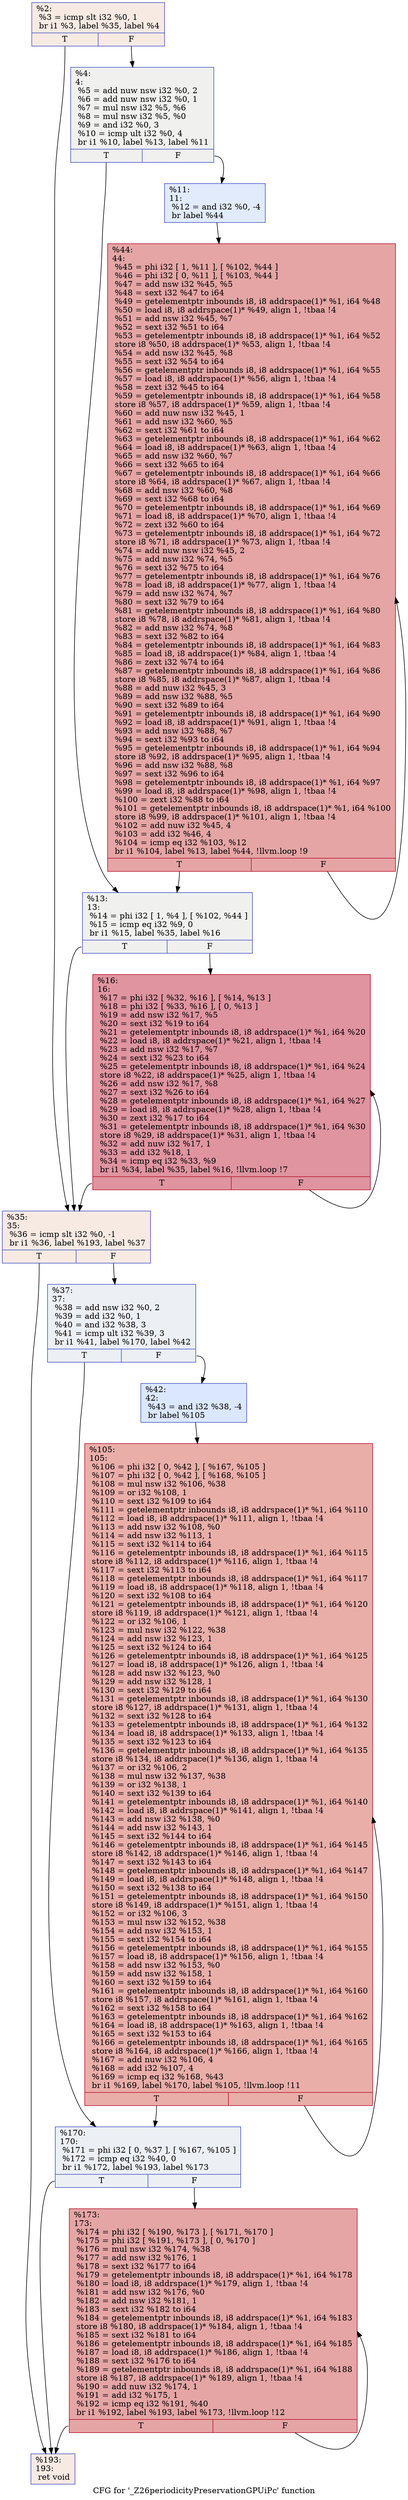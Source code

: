 digraph "CFG for '_Z26periodicityPreservationGPUiPc' function" {
	label="CFG for '_Z26periodicityPreservationGPUiPc' function";

	Node0x5a5bf50 [shape=record,color="#3d50c3ff", style=filled, fillcolor="#eed0c070",label="{%2:\l  %3 = icmp slt i32 %0, 1\l  br i1 %3, label %35, label %4\l|{<s0>T|<s1>F}}"];
	Node0x5a5bf50:s0 -> Node0x5a5c6b0;
	Node0x5a5bf50:s1 -> Node0x5a5c740;
	Node0x5a5c740 [shape=record,color="#3d50c3ff", style=filled, fillcolor="#dedcdb70",label="{%4:\l4:                                                \l  %5 = add nuw nsw i32 %0, 2\l  %6 = add nuw nsw i32 %0, 1\l  %7 = mul nsw i32 %5, %6\l  %8 = mul nsw i32 %5, %0\l  %9 = and i32 %0, 3\l  %10 = icmp ult i32 %0, 4\l  br i1 %10, label %13, label %11\l|{<s0>T|<s1>F}}"];
	Node0x5a5c740:s0 -> Node0x5a5c880;
	Node0x5a5c740:s1 -> Node0x5a5cd20;
	Node0x5a5cd20 [shape=record,color="#3d50c3ff", style=filled, fillcolor="#bbd1f870",label="{%11:\l11:                                               \l  %12 = and i32 %0, -4\l  br label %44\l}"];
	Node0x5a5cd20 -> Node0x5a5cf20;
	Node0x5a5c880 [shape=record,color="#3d50c3ff", style=filled, fillcolor="#dedcdb70",label="{%13:\l13:                                               \l  %14 = phi i32 [ 1, %4 ], [ %102, %44 ]\l  %15 = icmp eq i32 %9, 0\l  br i1 %15, label %35, label %16\l|{<s0>T|<s1>F}}"];
	Node0x5a5c880:s0 -> Node0x5a5c6b0;
	Node0x5a5c880:s1 -> Node0x5a5d180;
	Node0x5a5d180 [shape=record,color="#b70d28ff", style=filled, fillcolor="#b70d2870",label="{%16:\l16:                                               \l  %17 = phi i32 [ %32, %16 ], [ %14, %13 ]\l  %18 = phi i32 [ %33, %16 ], [ 0, %13 ]\l  %19 = add nsw i32 %17, %5\l  %20 = sext i32 %19 to i64\l  %21 = getelementptr inbounds i8, i8 addrspace(1)* %1, i64 %20\l  %22 = load i8, i8 addrspace(1)* %21, align 1, !tbaa !4\l  %23 = add nsw i32 %17, %7\l  %24 = sext i32 %23 to i64\l  %25 = getelementptr inbounds i8, i8 addrspace(1)* %1, i64 %24\l  store i8 %22, i8 addrspace(1)* %25, align 1, !tbaa !4\l  %26 = add nsw i32 %17, %8\l  %27 = sext i32 %26 to i64\l  %28 = getelementptr inbounds i8, i8 addrspace(1)* %1, i64 %27\l  %29 = load i8, i8 addrspace(1)* %28, align 1, !tbaa !4\l  %30 = zext i32 %17 to i64\l  %31 = getelementptr inbounds i8, i8 addrspace(1)* %1, i64 %30\l  store i8 %29, i8 addrspace(1)* %31, align 1, !tbaa !4\l  %32 = add nuw i32 %17, 1\l  %33 = add i32 %18, 1\l  %34 = icmp eq i32 %33, %9\l  br i1 %34, label %35, label %16, !llvm.loop !7\l|{<s0>T|<s1>F}}"];
	Node0x5a5d180:s0 -> Node0x5a5c6b0;
	Node0x5a5d180:s1 -> Node0x5a5d180;
	Node0x5a5c6b0 [shape=record,color="#3d50c3ff", style=filled, fillcolor="#eed0c070",label="{%35:\l35:                                               \l  %36 = icmp slt i32 %0, -1\l  br i1 %36, label %193, label %37\l|{<s0>T|<s1>F}}"];
	Node0x5a5c6b0:s0 -> Node0x5a5f3c0;
	Node0x5a5c6b0:s1 -> Node0x5a5f410;
	Node0x5a5f410 [shape=record,color="#3d50c3ff", style=filled, fillcolor="#d4dbe670",label="{%37:\l37:                                               \l  %38 = add nsw i32 %0, 2\l  %39 = add i32 %0, 1\l  %40 = and i32 %38, 3\l  %41 = icmp ult i32 %39, 3\l  br i1 %41, label %170, label %42\l|{<s0>T|<s1>F}}"];
	Node0x5a5f410:s0 -> Node0x5a5f750;
	Node0x5a5f410:s1 -> Node0x5a5f7a0;
	Node0x5a5f7a0 [shape=record,color="#3d50c3ff", style=filled, fillcolor="#aec9fc70",label="{%42:\l42:                                               \l  %43 = and i32 %38, -4\l  br label %105\l}"];
	Node0x5a5f7a0 -> Node0x5a5f970;
	Node0x5a5cf20 [shape=record,color="#b70d28ff", style=filled, fillcolor="#c5333470",label="{%44:\l44:                                               \l  %45 = phi i32 [ 1, %11 ], [ %102, %44 ]\l  %46 = phi i32 [ 0, %11 ], [ %103, %44 ]\l  %47 = add nsw i32 %45, %5\l  %48 = sext i32 %47 to i64\l  %49 = getelementptr inbounds i8, i8 addrspace(1)* %1, i64 %48\l  %50 = load i8, i8 addrspace(1)* %49, align 1, !tbaa !4\l  %51 = add nsw i32 %45, %7\l  %52 = sext i32 %51 to i64\l  %53 = getelementptr inbounds i8, i8 addrspace(1)* %1, i64 %52\l  store i8 %50, i8 addrspace(1)* %53, align 1, !tbaa !4\l  %54 = add nsw i32 %45, %8\l  %55 = sext i32 %54 to i64\l  %56 = getelementptr inbounds i8, i8 addrspace(1)* %1, i64 %55\l  %57 = load i8, i8 addrspace(1)* %56, align 1, !tbaa !4\l  %58 = zext i32 %45 to i64\l  %59 = getelementptr inbounds i8, i8 addrspace(1)* %1, i64 %58\l  store i8 %57, i8 addrspace(1)* %59, align 1, !tbaa !4\l  %60 = add nuw nsw i32 %45, 1\l  %61 = add nsw i32 %60, %5\l  %62 = sext i32 %61 to i64\l  %63 = getelementptr inbounds i8, i8 addrspace(1)* %1, i64 %62\l  %64 = load i8, i8 addrspace(1)* %63, align 1, !tbaa !4\l  %65 = add nsw i32 %60, %7\l  %66 = sext i32 %65 to i64\l  %67 = getelementptr inbounds i8, i8 addrspace(1)* %1, i64 %66\l  store i8 %64, i8 addrspace(1)* %67, align 1, !tbaa !4\l  %68 = add nsw i32 %60, %8\l  %69 = sext i32 %68 to i64\l  %70 = getelementptr inbounds i8, i8 addrspace(1)* %1, i64 %69\l  %71 = load i8, i8 addrspace(1)* %70, align 1, !tbaa !4\l  %72 = zext i32 %60 to i64\l  %73 = getelementptr inbounds i8, i8 addrspace(1)* %1, i64 %72\l  store i8 %71, i8 addrspace(1)* %73, align 1, !tbaa !4\l  %74 = add nuw nsw i32 %45, 2\l  %75 = add nsw i32 %74, %5\l  %76 = sext i32 %75 to i64\l  %77 = getelementptr inbounds i8, i8 addrspace(1)* %1, i64 %76\l  %78 = load i8, i8 addrspace(1)* %77, align 1, !tbaa !4\l  %79 = add nsw i32 %74, %7\l  %80 = sext i32 %79 to i64\l  %81 = getelementptr inbounds i8, i8 addrspace(1)* %1, i64 %80\l  store i8 %78, i8 addrspace(1)* %81, align 1, !tbaa !4\l  %82 = add nsw i32 %74, %8\l  %83 = sext i32 %82 to i64\l  %84 = getelementptr inbounds i8, i8 addrspace(1)* %1, i64 %83\l  %85 = load i8, i8 addrspace(1)* %84, align 1, !tbaa !4\l  %86 = zext i32 %74 to i64\l  %87 = getelementptr inbounds i8, i8 addrspace(1)* %1, i64 %86\l  store i8 %85, i8 addrspace(1)* %87, align 1, !tbaa !4\l  %88 = add nuw i32 %45, 3\l  %89 = add nsw i32 %88, %5\l  %90 = sext i32 %89 to i64\l  %91 = getelementptr inbounds i8, i8 addrspace(1)* %1, i64 %90\l  %92 = load i8, i8 addrspace(1)* %91, align 1, !tbaa !4\l  %93 = add nsw i32 %88, %7\l  %94 = sext i32 %93 to i64\l  %95 = getelementptr inbounds i8, i8 addrspace(1)* %1, i64 %94\l  store i8 %92, i8 addrspace(1)* %95, align 1, !tbaa !4\l  %96 = add nsw i32 %88, %8\l  %97 = sext i32 %96 to i64\l  %98 = getelementptr inbounds i8, i8 addrspace(1)* %1, i64 %97\l  %99 = load i8, i8 addrspace(1)* %98, align 1, !tbaa !4\l  %100 = zext i32 %88 to i64\l  %101 = getelementptr inbounds i8, i8 addrspace(1)* %1, i64 %100\l  store i8 %99, i8 addrspace(1)* %101, align 1, !tbaa !4\l  %102 = add nuw i32 %45, 4\l  %103 = add i32 %46, 4\l  %104 = icmp eq i32 %103, %12\l  br i1 %104, label %13, label %44, !llvm.loop !9\l|{<s0>T|<s1>F}}"];
	Node0x5a5cf20:s0 -> Node0x5a5c880;
	Node0x5a5cf20:s1 -> Node0x5a5cf20;
	Node0x5a5f970 [shape=record,color="#b70d28ff", style=filled, fillcolor="#d0473d70",label="{%105:\l105:                                              \l  %106 = phi i32 [ 0, %42 ], [ %167, %105 ]\l  %107 = phi i32 [ 0, %42 ], [ %168, %105 ]\l  %108 = mul nsw i32 %106, %38\l  %109 = or i32 %108, 1\l  %110 = sext i32 %109 to i64\l  %111 = getelementptr inbounds i8, i8 addrspace(1)* %1, i64 %110\l  %112 = load i8, i8 addrspace(1)* %111, align 1, !tbaa !4\l  %113 = add nsw i32 %108, %0\l  %114 = add nsw i32 %113, 1\l  %115 = sext i32 %114 to i64\l  %116 = getelementptr inbounds i8, i8 addrspace(1)* %1, i64 %115\l  store i8 %112, i8 addrspace(1)* %116, align 1, !tbaa !4\l  %117 = sext i32 %113 to i64\l  %118 = getelementptr inbounds i8, i8 addrspace(1)* %1, i64 %117\l  %119 = load i8, i8 addrspace(1)* %118, align 1, !tbaa !4\l  %120 = sext i32 %108 to i64\l  %121 = getelementptr inbounds i8, i8 addrspace(1)* %1, i64 %120\l  store i8 %119, i8 addrspace(1)* %121, align 1, !tbaa !4\l  %122 = or i32 %106, 1\l  %123 = mul nsw i32 %122, %38\l  %124 = add nsw i32 %123, 1\l  %125 = sext i32 %124 to i64\l  %126 = getelementptr inbounds i8, i8 addrspace(1)* %1, i64 %125\l  %127 = load i8, i8 addrspace(1)* %126, align 1, !tbaa !4\l  %128 = add nsw i32 %123, %0\l  %129 = add nsw i32 %128, 1\l  %130 = sext i32 %129 to i64\l  %131 = getelementptr inbounds i8, i8 addrspace(1)* %1, i64 %130\l  store i8 %127, i8 addrspace(1)* %131, align 1, !tbaa !4\l  %132 = sext i32 %128 to i64\l  %133 = getelementptr inbounds i8, i8 addrspace(1)* %1, i64 %132\l  %134 = load i8, i8 addrspace(1)* %133, align 1, !tbaa !4\l  %135 = sext i32 %123 to i64\l  %136 = getelementptr inbounds i8, i8 addrspace(1)* %1, i64 %135\l  store i8 %134, i8 addrspace(1)* %136, align 1, !tbaa !4\l  %137 = or i32 %106, 2\l  %138 = mul nsw i32 %137, %38\l  %139 = or i32 %138, 1\l  %140 = sext i32 %139 to i64\l  %141 = getelementptr inbounds i8, i8 addrspace(1)* %1, i64 %140\l  %142 = load i8, i8 addrspace(1)* %141, align 1, !tbaa !4\l  %143 = add nsw i32 %138, %0\l  %144 = add nsw i32 %143, 1\l  %145 = sext i32 %144 to i64\l  %146 = getelementptr inbounds i8, i8 addrspace(1)* %1, i64 %145\l  store i8 %142, i8 addrspace(1)* %146, align 1, !tbaa !4\l  %147 = sext i32 %143 to i64\l  %148 = getelementptr inbounds i8, i8 addrspace(1)* %1, i64 %147\l  %149 = load i8, i8 addrspace(1)* %148, align 1, !tbaa !4\l  %150 = sext i32 %138 to i64\l  %151 = getelementptr inbounds i8, i8 addrspace(1)* %1, i64 %150\l  store i8 %149, i8 addrspace(1)* %151, align 1, !tbaa !4\l  %152 = or i32 %106, 3\l  %153 = mul nsw i32 %152, %38\l  %154 = add nsw i32 %153, 1\l  %155 = sext i32 %154 to i64\l  %156 = getelementptr inbounds i8, i8 addrspace(1)* %1, i64 %155\l  %157 = load i8, i8 addrspace(1)* %156, align 1, !tbaa !4\l  %158 = add nsw i32 %153, %0\l  %159 = add nsw i32 %158, 1\l  %160 = sext i32 %159 to i64\l  %161 = getelementptr inbounds i8, i8 addrspace(1)* %1, i64 %160\l  store i8 %157, i8 addrspace(1)* %161, align 1, !tbaa !4\l  %162 = sext i32 %158 to i64\l  %163 = getelementptr inbounds i8, i8 addrspace(1)* %1, i64 %162\l  %164 = load i8, i8 addrspace(1)* %163, align 1, !tbaa !4\l  %165 = sext i32 %153 to i64\l  %166 = getelementptr inbounds i8, i8 addrspace(1)* %1, i64 %165\l  store i8 %164, i8 addrspace(1)* %166, align 1, !tbaa !4\l  %167 = add nuw i32 %106, 4\l  %168 = add i32 %107, 4\l  %169 = icmp eq i32 %168, %43\l  br i1 %169, label %170, label %105, !llvm.loop !11\l|{<s0>T|<s1>F}}"];
	Node0x5a5f970:s0 -> Node0x5a5f750;
	Node0x5a5f970:s1 -> Node0x5a5f970;
	Node0x5a5f750 [shape=record,color="#3d50c3ff", style=filled, fillcolor="#d4dbe670",label="{%170:\l170:                                              \l  %171 = phi i32 [ 0, %37 ], [ %167, %105 ]\l  %172 = icmp eq i32 %40, 0\l  br i1 %172, label %193, label %173\l|{<s0>T|<s1>F}}"];
	Node0x5a5f750:s0 -> Node0x5a5f3c0;
	Node0x5a5f750:s1 -> Node0x5a64ff0;
	Node0x5a64ff0 [shape=record,color="#b70d28ff", style=filled, fillcolor="#c5333470",label="{%173:\l173:                                              \l  %174 = phi i32 [ %190, %173 ], [ %171, %170 ]\l  %175 = phi i32 [ %191, %173 ], [ 0, %170 ]\l  %176 = mul nsw i32 %174, %38\l  %177 = add nsw i32 %176, 1\l  %178 = sext i32 %177 to i64\l  %179 = getelementptr inbounds i8, i8 addrspace(1)* %1, i64 %178\l  %180 = load i8, i8 addrspace(1)* %179, align 1, !tbaa !4\l  %181 = add nsw i32 %176, %0\l  %182 = add nsw i32 %181, 1\l  %183 = sext i32 %182 to i64\l  %184 = getelementptr inbounds i8, i8 addrspace(1)* %1, i64 %183\l  store i8 %180, i8 addrspace(1)* %184, align 1, !tbaa !4\l  %185 = sext i32 %181 to i64\l  %186 = getelementptr inbounds i8, i8 addrspace(1)* %1, i64 %185\l  %187 = load i8, i8 addrspace(1)* %186, align 1, !tbaa !4\l  %188 = sext i32 %176 to i64\l  %189 = getelementptr inbounds i8, i8 addrspace(1)* %1, i64 %188\l  store i8 %187, i8 addrspace(1)* %189, align 1, !tbaa !4\l  %190 = add nuw i32 %174, 1\l  %191 = add i32 %175, 1\l  %192 = icmp eq i32 %191, %40\l  br i1 %192, label %193, label %173, !llvm.loop !12\l|{<s0>T|<s1>F}}"];
	Node0x5a64ff0:s0 -> Node0x5a5f3c0;
	Node0x5a64ff0:s1 -> Node0x5a64ff0;
	Node0x5a5f3c0 [shape=record,color="#3d50c3ff", style=filled, fillcolor="#eed0c070",label="{%193:\l193:                                              \l  ret void\l}"];
}
